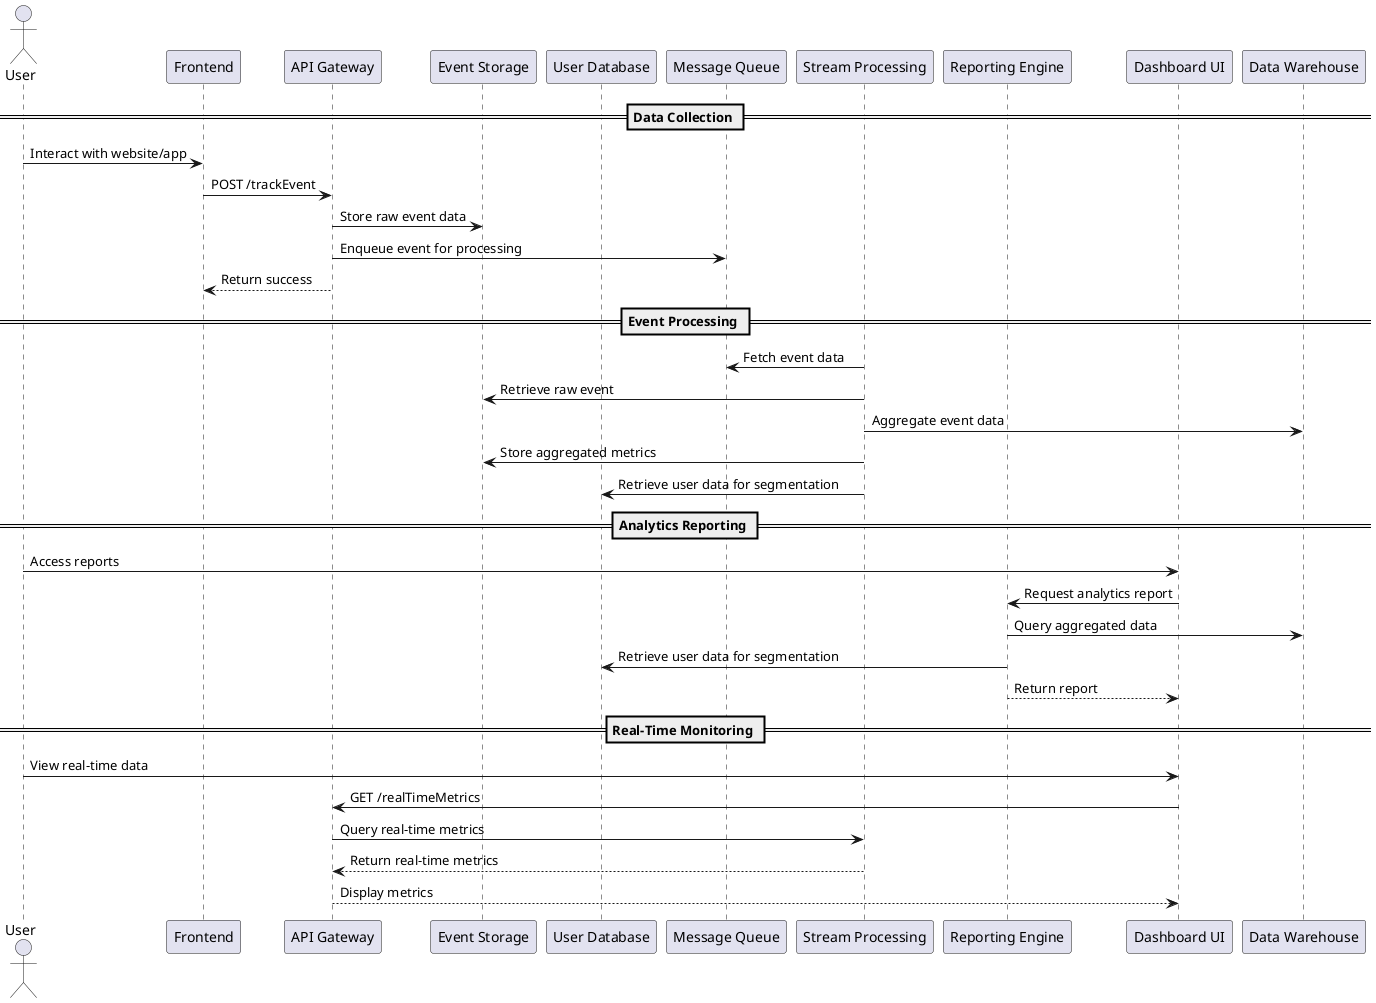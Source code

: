 @startuml
actor User
participant Frontend
participant "API Gateway" as API
participant "Event Storage" as Storage
participant "User Database" as UserDB
participant "Message Queue" as MQ
participant "Stream Processing" as StreamProcessing
participant "Reporting Engine" as ReportingEngine
participant "Dashboard UI" as DashboardUI
participant "Data Warehouse" as DataWarehouse

== Data Collection ==
User -> Frontend : Interact with website/app
Frontend -> API : POST /trackEvent
API -> Storage : Store raw event data
API -> MQ : Enqueue event for processing
API --> Frontend : Return success

== Event Processing ==
StreamProcessing -> MQ : Fetch event data
StreamProcessing -> Storage : Retrieve raw event
StreamProcessing -> DataWarehouse : Aggregate event data
StreamProcessing -> Storage : Store aggregated metrics
StreamProcessing -> UserDB : Retrieve user data for segmentation

== Analytics Reporting ==
User -> DashboardUI : Access reports
DashboardUI -> ReportingEngine : Request analytics report
ReportingEngine -> DataWarehouse : Query aggregated data
ReportingEngine -> UserDB : Retrieve user data for segmentation
ReportingEngine --> DashboardUI : Return report

== Real-Time Monitoring ==
User -> DashboardUI : View real-time data
DashboardUI -> API : GET /realTimeMetrics
API -> StreamProcessing : Query real-time metrics
StreamProcessing --> API : Return real-time metrics
API --> DashboardUI : Display metrics

@enduml
